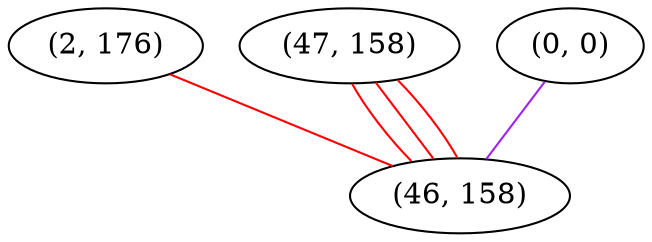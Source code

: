 graph "" {
"(2, 176)";
"(47, 158)";
"(0, 0)";
"(46, 158)";
"(2, 176)" -- "(46, 158)"  [color=red, key=0, weight=1];
"(47, 158)" -- "(46, 158)"  [color=red, key=0, weight=1];
"(47, 158)" -- "(46, 158)"  [color=red, key=1, weight=1];
"(47, 158)" -- "(46, 158)"  [color=red, key=2, weight=1];
"(0, 0)" -- "(46, 158)"  [color=purple, key=0, weight=4];
}
